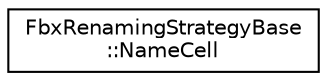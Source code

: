 digraph "クラス階層図"
{
  edge [fontname="Helvetica",fontsize="10",labelfontname="Helvetica",labelfontsize="10"];
  node [fontname="Helvetica",fontsize="10",shape=record];
  rankdir="LR";
  Node0 [label="FbxRenamingStrategyBase\l::NameCell",height=0.2,width=0.4,color="black", fillcolor="white", style="filled",URL="$struct_fbx_renaming_strategy_base_1_1_name_cell.html"];
}
